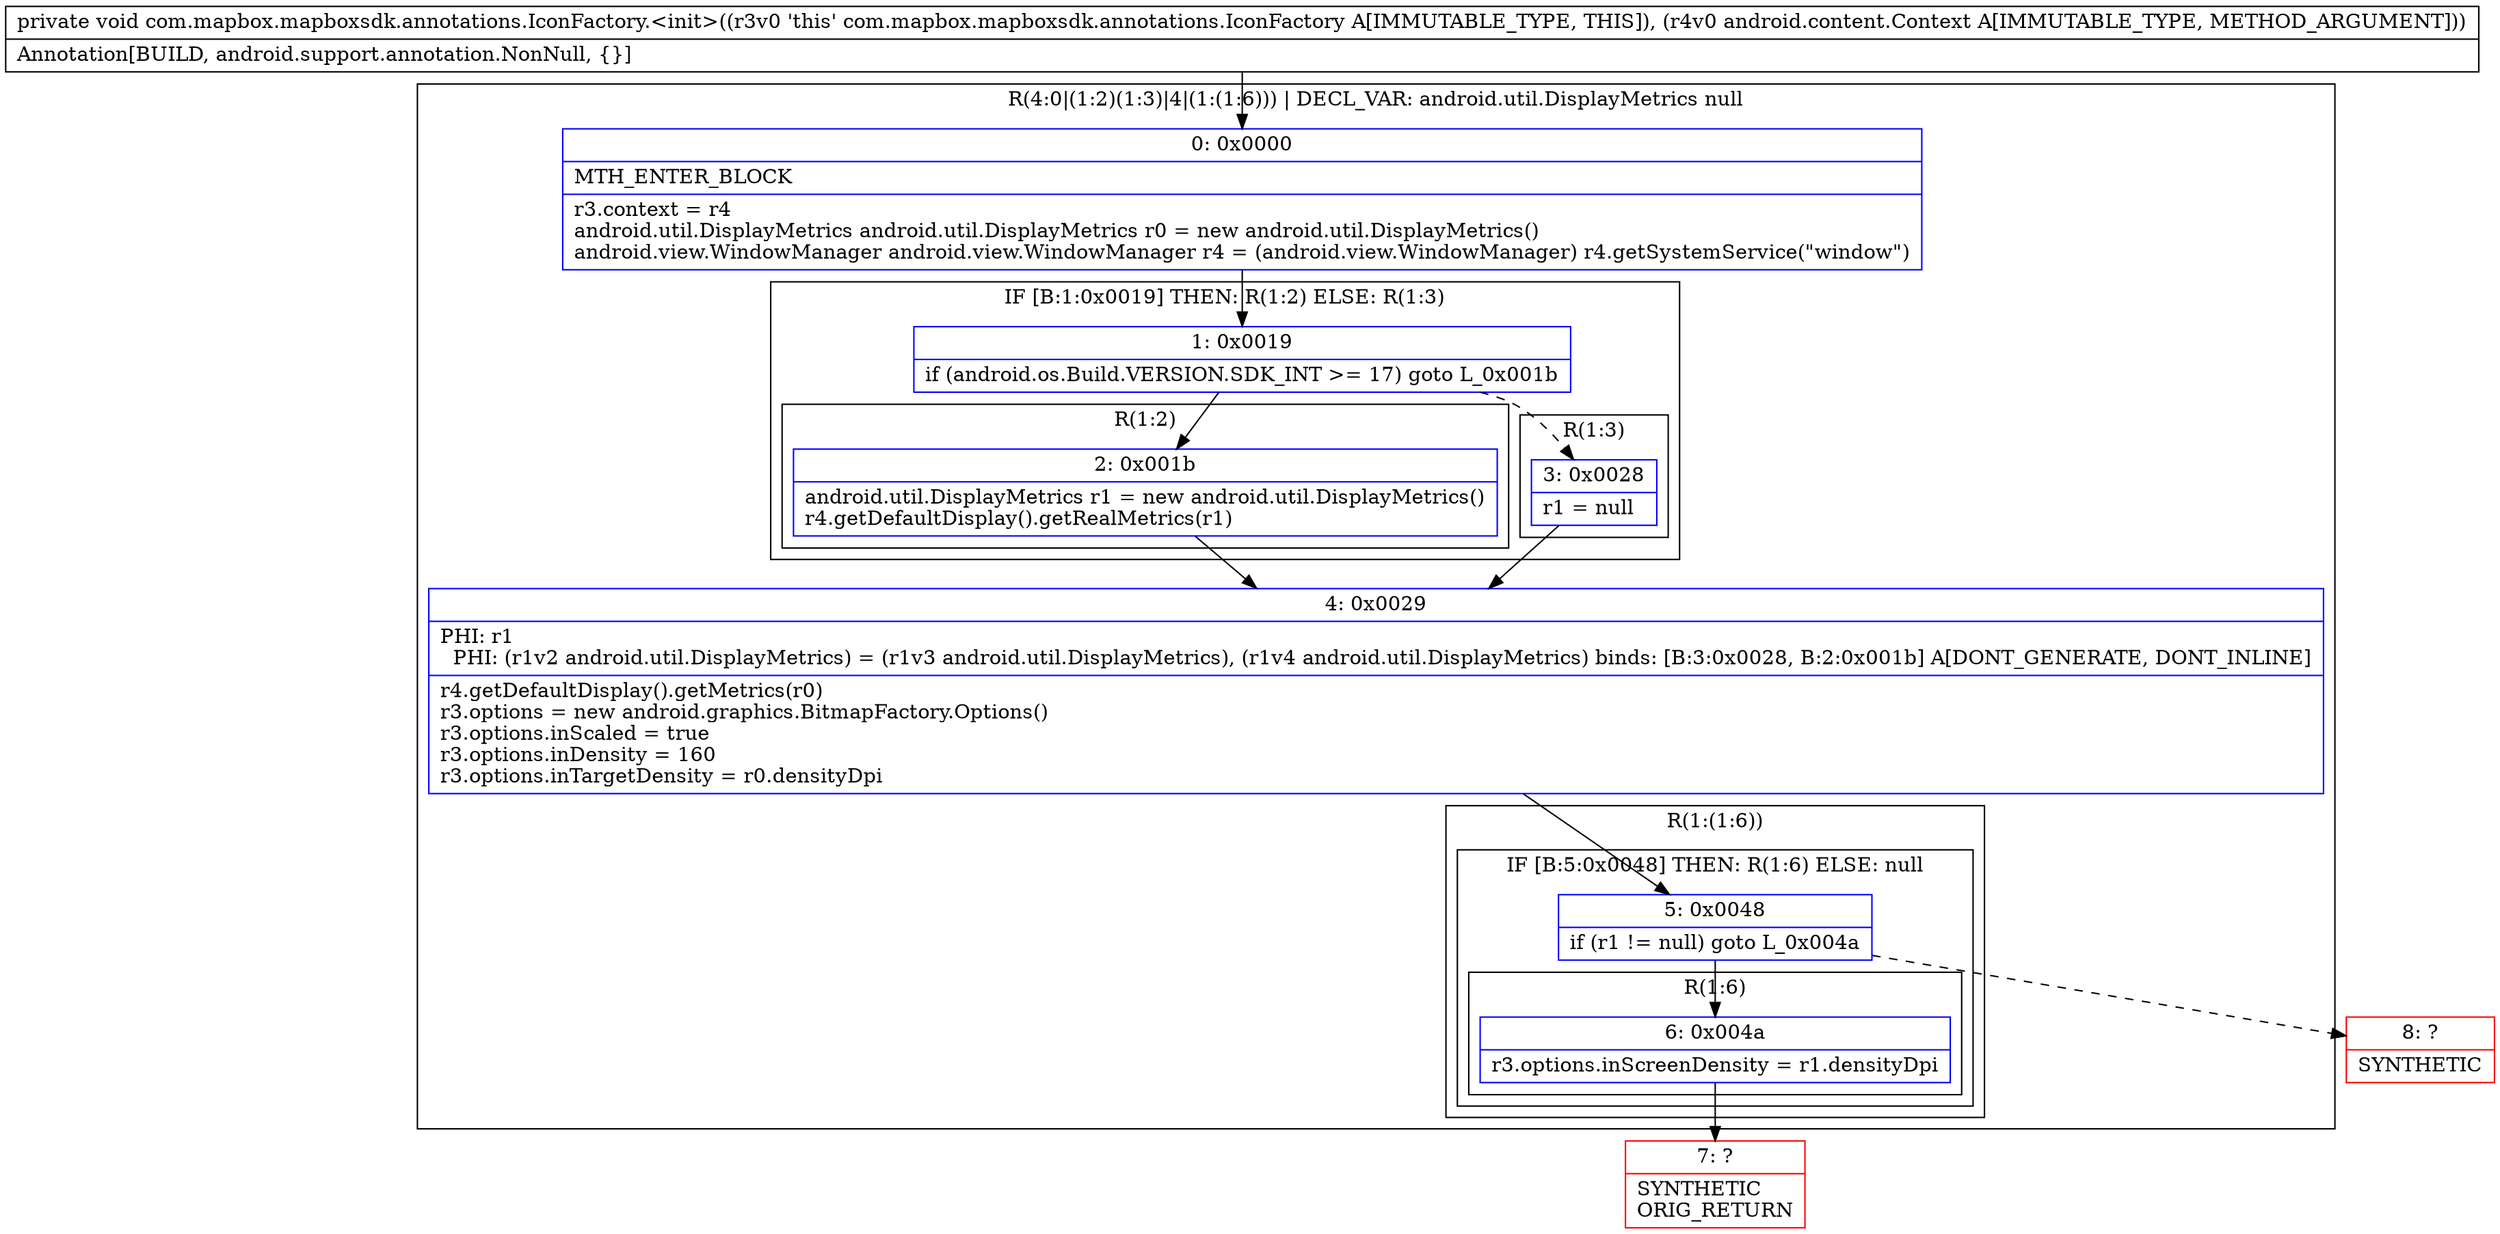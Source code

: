 digraph "CFG forcom.mapbox.mapboxsdk.annotations.IconFactory.\<init\>(Landroid\/content\/Context;)V" {
subgraph cluster_Region_340037058 {
label = "R(4:0|(1:2)(1:3)|4|(1:(1:6))) | DECL_VAR: android.util.DisplayMetrics null\l";
node [shape=record,color=blue];
Node_0 [shape=record,label="{0\:\ 0x0000|MTH_ENTER_BLOCK\l|r3.context = r4\landroid.util.DisplayMetrics android.util.DisplayMetrics r0 = new android.util.DisplayMetrics()\landroid.view.WindowManager android.view.WindowManager r4 = (android.view.WindowManager) r4.getSystemService(\"window\")\l}"];
subgraph cluster_IfRegion_1537460366 {
label = "IF [B:1:0x0019] THEN: R(1:2) ELSE: R(1:3)";
node [shape=record,color=blue];
Node_1 [shape=record,label="{1\:\ 0x0019|if (android.os.Build.VERSION.SDK_INT \>= 17) goto L_0x001b\l}"];
subgraph cluster_Region_1531879838 {
label = "R(1:2)";
node [shape=record,color=blue];
Node_2 [shape=record,label="{2\:\ 0x001b|android.util.DisplayMetrics r1 = new android.util.DisplayMetrics()\lr4.getDefaultDisplay().getRealMetrics(r1)\l}"];
}
subgraph cluster_Region_609476940 {
label = "R(1:3)";
node [shape=record,color=blue];
Node_3 [shape=record,label="{3\:\ 0x0028|r1 = null\l}"];
}
}
Node_4 [shape=record,label="{4\:\ 0x0029|PHI: r1 \l  PHI: (r1v2 android.util.DisplayMetrics) = (r1v3 android.util.DisplayMetrics), (r1v4 android.util.DisplayMetrics) binds: [B:3:0x0028, B:2:0x001b] A[DONT_GENERATE, DONT_INLINE]\l|r4.getDefaultDisplay().getMetrics(r0)\lr3.options = new android.graphics.BitmapFactory.Options()\lr3.options.inScaled = true\lr3.options.inDensity = 160\lr3.options.inTargetDensity = r0.densityDpi\l}"];
subgraph cluster_Region_540387769 {
label = "R(1:(1:6))";
node [shape=record,color=blue];
subgraph cluster_IfRegion_1341430604 {
label = "IF [B:5:0x0048] THEN: R(1:6) ELSE: null";
node [shape=record,color=blue];
Node_5 [shape=record,label="{5\:\ 0x0048|if (r1 != null) goto L_0x004a\l}"];
subgraph cluster_Region_1444797075 {
label = "R(1:6)";
node [shape=record,color=blue];
Node_6 [shape=record,label="{6\:\ 0x004a|r3.options.inScreenDensity = r1.densityDpi\l}"];
}
}
}
}
Node_7 [shape=record,color=red,label="{7\:\ ?|SYNTHETIC\lORIG_RETURN\l}"];
Node_8 [shape=record,color=red,label="{8\:\ ?|SYNTHETIC\l}"];
MethodNode[shape=record,label="{private void com.mapbox.mapboxsdk.annotations.IconFactory.\<init\>((r3v0 'this' com.mapbox.mapboxsdk.annotations.IconFactory A[IMMUTABLE_TYPE, THIS]), (r4v0 android.content.Context A[IMMUTABLE_TYPE, METHOD_ARGUMENT]))  | Annotation[BUILD, android.support.annotation.NonNull, \{\}]\l}"];
MethodNode -> Node_0;
Node_0 -> Node_1;
Node_1 -> Node_2;
Node_1 -> Node_3[style=dashed];
Node_2 -> Node_4;
Node_3 -> Node_4;
Node_4 -> Node_5;
Node_5 -> Node_6;
Node_5 -> Node_8[style=dashed];
Node_6 -> Node_7;
}

